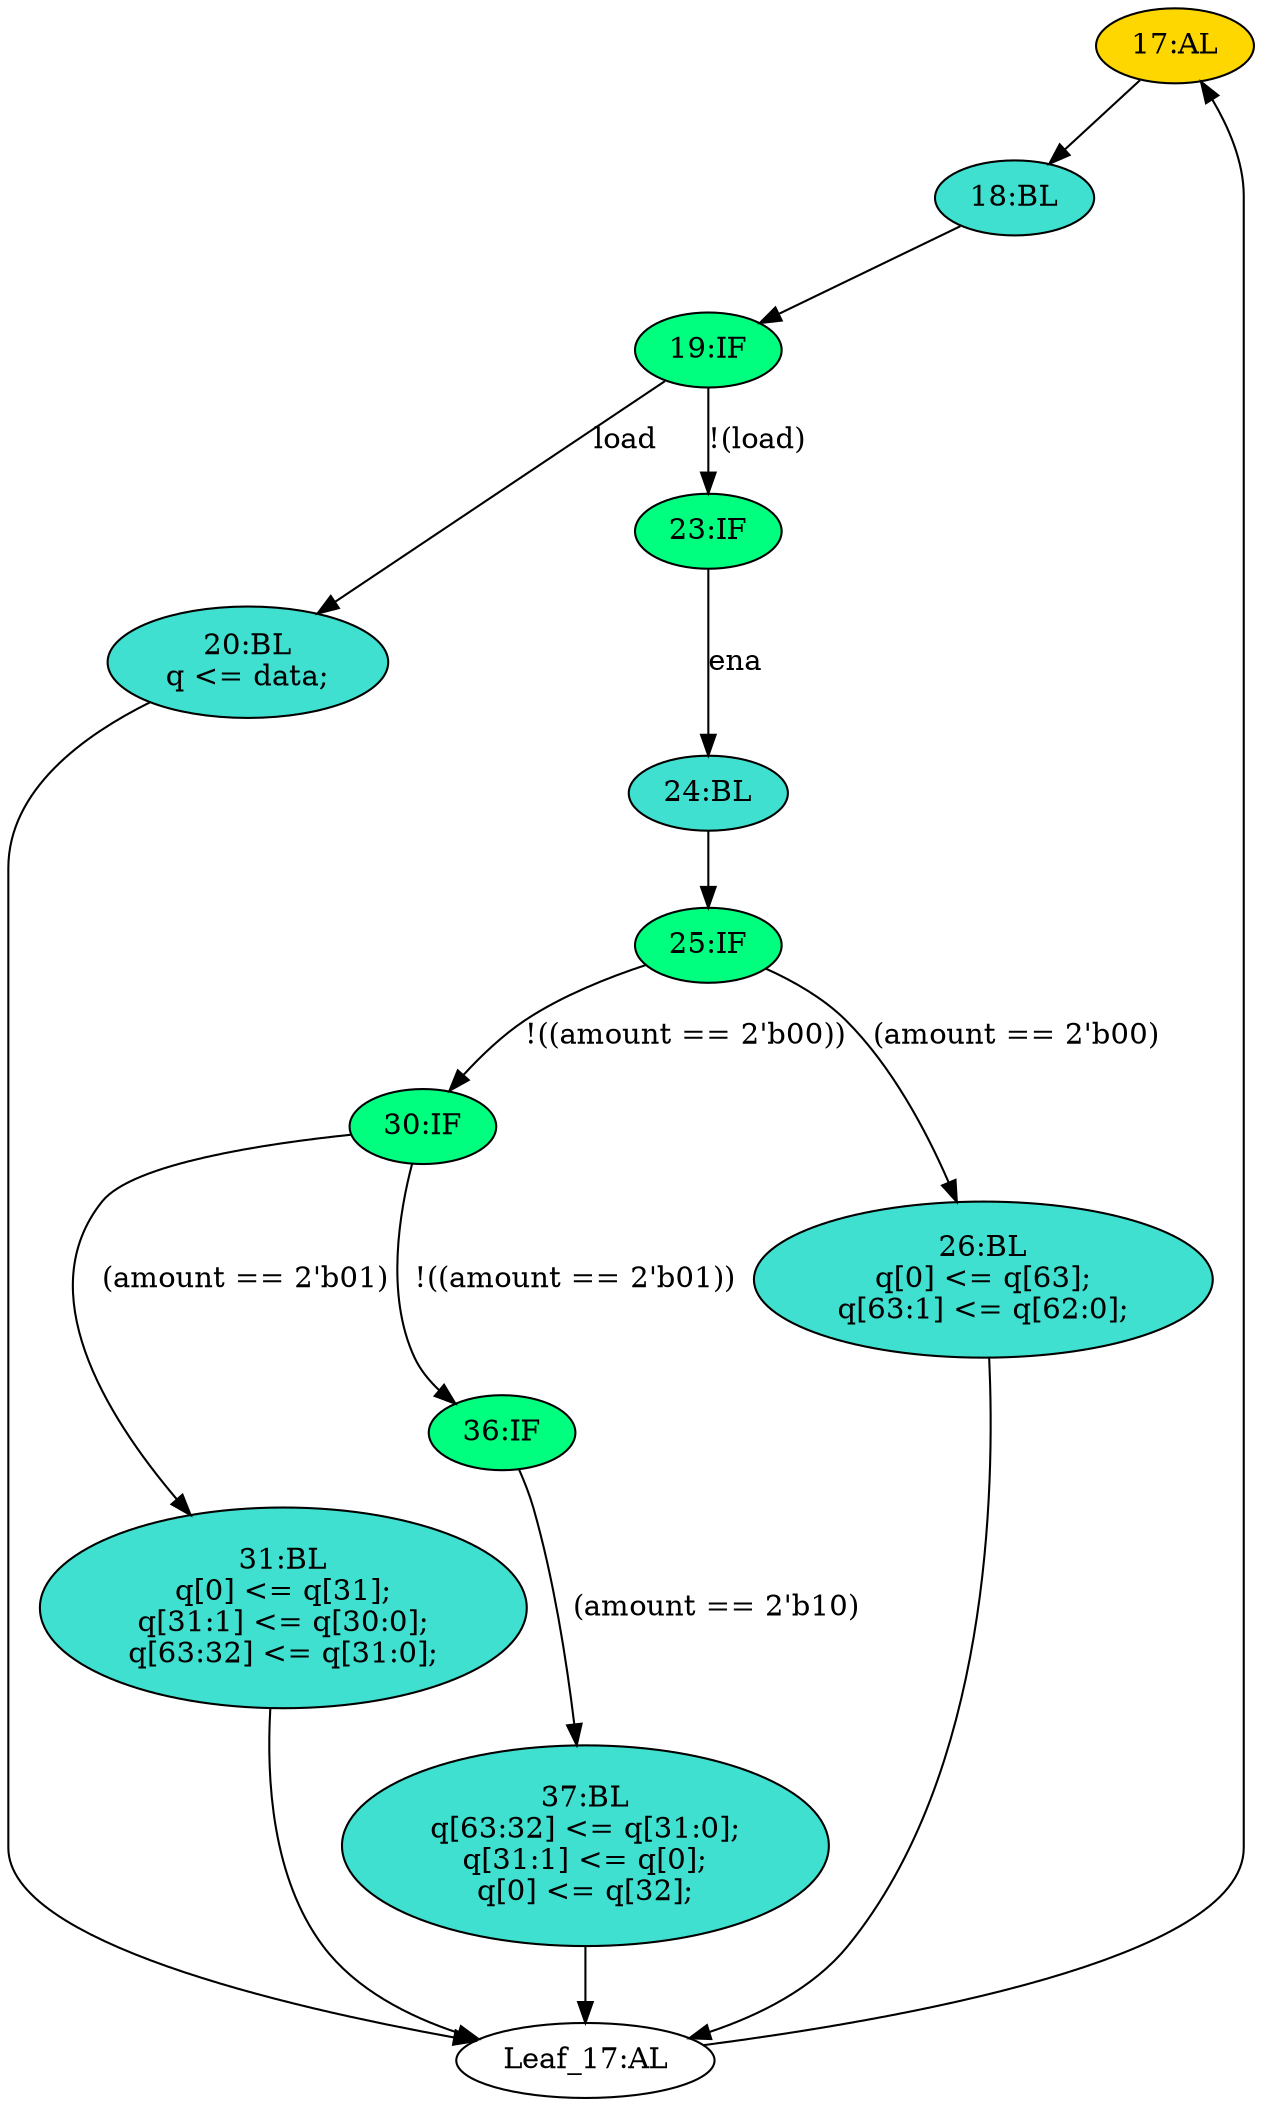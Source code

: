 strict digraph "compose( ,  )" {
	node [label="\N"];
	"17:AL"	[ast="<pyverilog.vparser.ast.Always object at 0x7f7b4c1771d0>",
		clk_sens=True,
		fillcolor=gold,
		label="17:AL",
		sens="['clk']",
		statements="[]",
		style=filled,
		typ=Always,
		use_var="['load', 'ena', 'amount', 'data', 'q']"];
	"18:BL"	[ast="<pyverilog.vparser.ast.Block object at 0x7f7b4c1f50d0>",
		fillcolor=turquoise,
		label="18:BL",
		statements="[]",
		style=filled,
		typ=Block];
	"17:AL" -> "18:BL"	[cond="[]",
		lineno=None];
	"31:BL"	[ast="<pyverilog.vparser.ast.Block object at 0x7f7b4bdd84d0>",
		fillcolor=turquoise,
		label="31:BL
q[0] <= q[31];
q[31:1] <= q[30:0];
q[63:32] <= q[31:0];",
		statements="[<pyverilog.vparser.ast.NonblockingSubstitution object at 0x7f7b4c186510>, <pyverilog.vparser.ast.NonblockingSubstitution object \
at 0x7f7b4bdd8310>, <pyverilog.vparser.ast.NonblockingSubstitution object at 0x7f7b4bdd8d50>]",
		style=filled,
		typ=Block];
	"Leaf_17:AL"	[def_var="['q']",
		label="Leaf_17:AL"];
	"31:BL" -> "Leaf_17:AL"	[cond="[]",
		lineno=None];
	"20:BL"	[ast="<pyverilog.vparser.ast.Block object at 0x7f7b4c177090>",
		fillcolor=turquoise,
		label="20:BL
q <= data;",
		statements="[<pyverilog.vparser.ast.NonblockingSubstitution object at 0x7f7b4c163210>]",
		style=filled,
		typ=Block];
	"20:BL" -> "Leaf_17:AL"	[cond="[]",
		lineno=None];
	"24:BL"	[ast="<pyverilog.vparser.ast.Block object at 0x7f7b4c10ebd0>",
		fillcolor=turquoise,
		label="24:BL",
		statements="[]",
		style=filled,
		typ=Block];
	"25:IF"	[ast="<pyverilog.vparser.ast.IfStatement object at 0x7f7b4c581610>",
		fillcolor=springgreen,
		label="25:IF",
		statements="[]",
		style=filled,
		typ=IfStatement];
	"24:BL" -> "25:IF"	[cond="[]",
		lineno=None];
	"19:IF"	[ast="<pyverilog.vparser.ast.IfStatement object at 0x7f7b4c163ed0>",
		fillcolor=springgreen,
		label="19:IF",
		statements="[]",
		style=filled,
		typ=IfStatement];
	"19:IF" -> "20:BL"	[cond="['load']",
		label=load,
		lineno=19];
	"23:IF"	[ast="<pyverilog.vparser.ast.IfStatement object at 0x7f7b4c10ecd0>",
		fillcolor=springgreen,
		label="23:IF",
		statements="[]",
		style=filled,
		typ=IfStatement];
	"19:IF" -> "23:IF"	[cond="['load']",
		label="!(load)",
		lineno=19];
	"18:BL" -> "19:IF"	[cond="[]",
		lineno=None];
	"30:IF"	[ast="<pyverilog.vparser.ast.IfStatement object at 0x7f7b4bdd8950>",
		fillcolor=springgreen,
		label="30:IF",
		statements="[]",
		style=filled,
		typ=IfStatement];
	"25:IF" -> "30:IF"	[cond="['amount']",
		label="!((amount == 2'b00))",
		lineno=25];
	"26:BL"	[ast="<pyverilog.vparser.ast.Block object at 0x7f7b4c166450>",
		fillcolor=turquoise,
		label="26:BL
q[0] <= q[63];
q[63:1] <= q[62:0];",
		statements="[<pyverilog.vparser.ast.NonblockingSubstitution object at 0x7f7b4c166e90>, <pyverilog.vparser.ast.NonblockingSubstitution object \
at 0x7f7b4c166f50>]",
		style=filled,
		typ=Block];
	"25:IF" -> "26:BL"	[cond="['amount']",
		label="(amount == 2'b00)",
		lineno=25];
	"30:IF" -> "31:BL"	[cond="['amount']",
		label="(amount == 2'b01)",
		lineno=30];
	"36:IF"	[ast="<pyverilog.vparser.ast.IfStatement object at 0x7f7b4bdd8a90>",
		fillcolor=springgreen,
		label="36:IF",
		statements="[]",
		style=filled,
		typ=IfStatement];
	"30:IF" -> "36:IF"	[cond="['amount']",
		label="!((amount == 2'b01))",
		lineno=30];
	"23:IF" -> "24:BL"	[cond="['ena']",
		label=ena,
		lineno=23];
	"37:BL"	[ast="<pyverilog.vparser.ast.Block object at 0x7f7b4bdd8e90>",
		fillcolor=turquoise,
		label="37:BL
q[63:32] <= q[31:0];
q[31:1] <= q[0];
q[0] <= q[32];",
		statements="[<pyverilog.vparser.ast.NonblockingSubstitution object at 0x7f7b4bdd8490>, <pyverilog.vparser.ast.NonblockingSubstitution object \
at 0x7f7b4bdd8e50>, <pyverilog.vparser.ast.NonblockingSubstitution object at 0x7f7b4b8bb110>]",
		style=filled,
		typ=Block];
	"36:IF" -> "37:BL"	[cond="['amount']",
		label="(amount == 2'b10)",
		lineno=36];
	"26:BL" -> "Leaf_17:AL"	[cond="[]",
		lineno=None];
	"Leaf_17:AL" -> "17:AL";
	"37:BL" -> "Leaf_17:AL"	[cond="[]",
		lineno=None];
}
